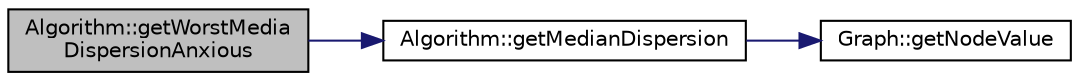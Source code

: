 digraph "Algorithm::getWorstMediaDispersionAnxious"
{
 // LATEX_PDF_SIZE
  edge [fontname="Helvetica",fontsize="10",labelfontname="Helvetica",labelfontsize="10"];
  node [fontname="Helvetica",fontsize="10",shape=record];
  rankdir="LR";
  Node1 [label="Algorithm::getWorstMedia\lDispersionAnxious",height=0.2,width=0.4,color="black", fillcolor="grey75", style="filled", fontcolor="black",tooltip="Esta funcion se va a encargar de devolver el valor peor de la dispersión media, se aplica de forma an..."];
  Node1 -> Node2 [color="midnightblue",fontsize="10",style="solid",fontname="Helvetica"];
  Node2 [label="Algorithm::getMedianDispersion",height=0.2,width=0.4,color="black", fillcolor="white", style="filled",URL="$class_algorithm.html#a675939191b1136107cd43634d6c9df18",tooltip="Este método se encarga de determinar la dispersión media, que se define por: Σi,j∈S d(i,..."];
  Node2 -> Node3 [color="midnightblue",fontsize="10",style="solid",fontname="Helvetica"];
  Node3 [label="Graph::getNodeValue",height=0.2,width=0.4,color="black", fillcolor="white", style="filled",URL="$class_graph.html#ae20c9adb9e7aa7773656d6d6fbdaa5e1",tooltip="Se encarga de devolver el valor de la distancia que hay entre el nodo position."];
}
